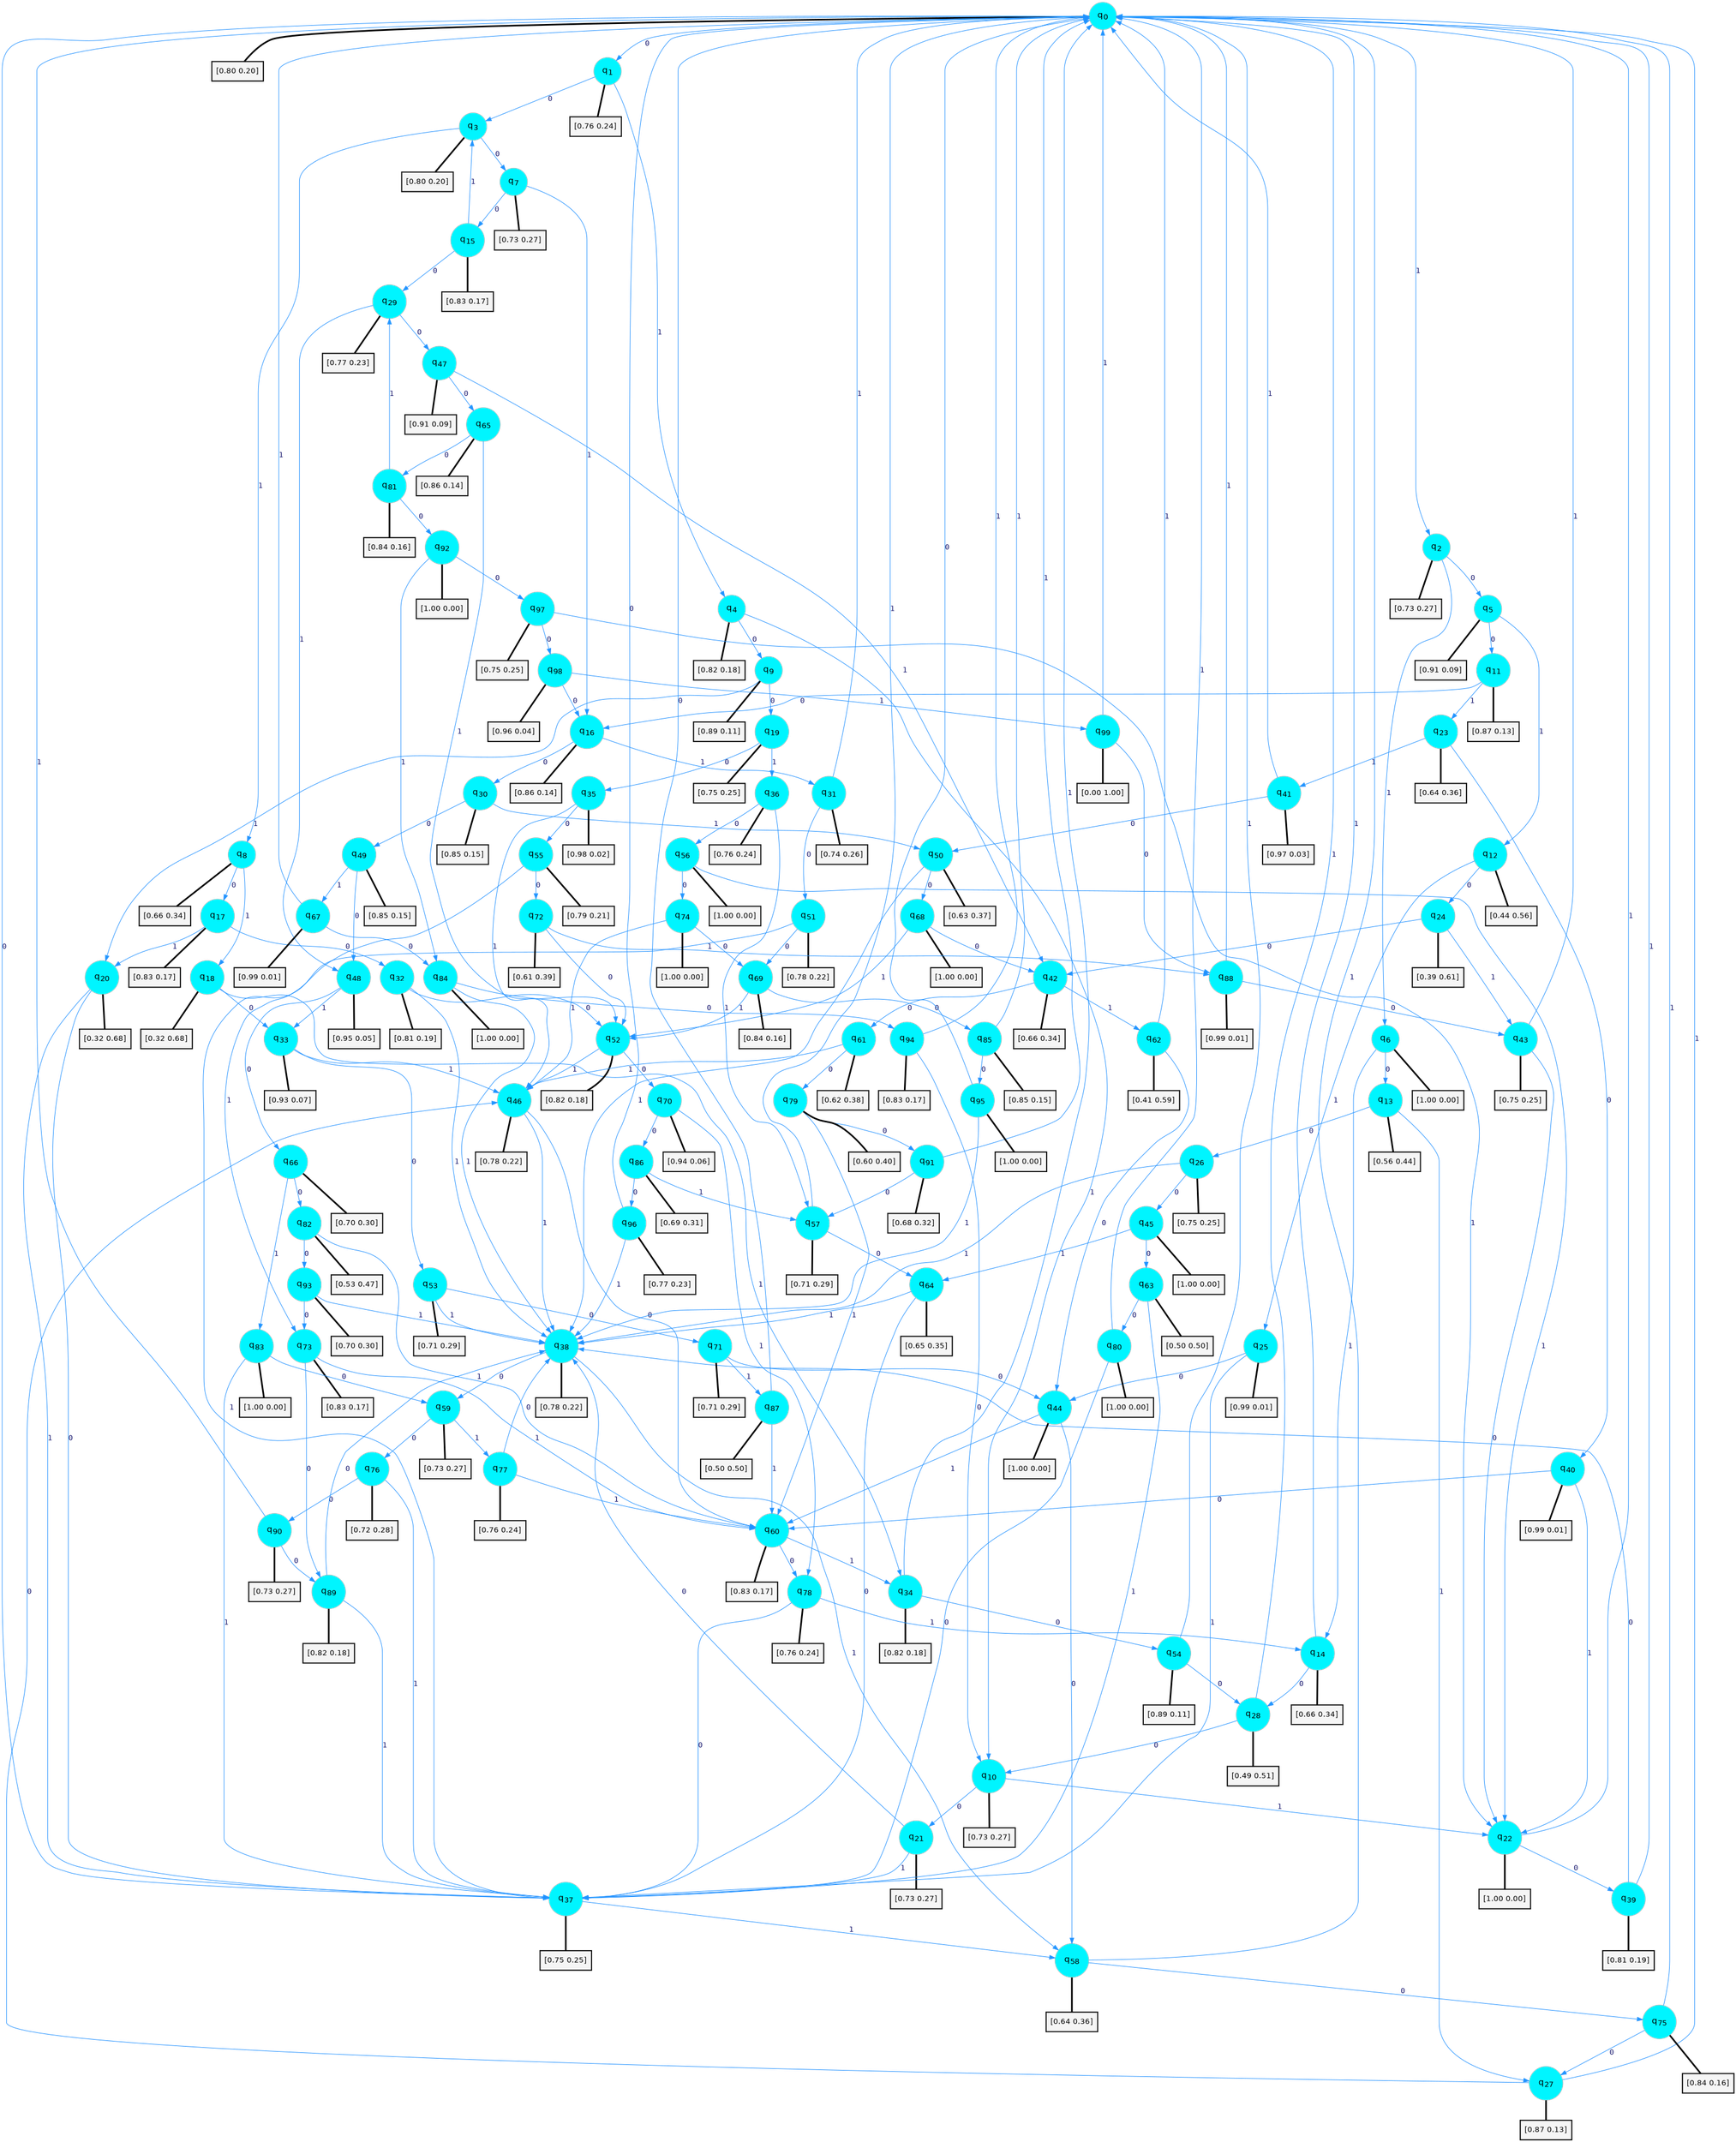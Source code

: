 digraph G {
graph [
bgcolor=transparent, dpi=300, rankdir=TD, size="40,25"];
node [
color=gray, fillcolor=turquoise1, fontcolor=black, fontname=Helvetica, fontsize=16, fontweight=bold, shape=circle, style=filled];
edge [
arrowsize=1, color=dodgerblue1, fontcolor=midnightblue, fontname=courier, fontweight=bold, penwidth=1, style=solid, weight=20];
0[label=<q<SUB>0</SUB>>];
1[label=<q<SUB>1</SUB>>];
2[label=<q<SUB>2</SUB>>];
3[label=<q<SUB>3</SUB>>];
4[label=<q<SUB>4</SUB>>];
5[label=<q<SUB>5</SUB>>];
6[label=<q<SUB>6</SUB>>];
7[label=<q<SUB>7</SUB>>];
8[label=<q<SUB>8</SUB>>];
9[label=<q<SUB>9</SUB>>];
10[label=<q<SUB>10</SUB>>];
11[label=<q<SUB>11</SUB>>];
12[label=<q<SUB>12</SUB>>];
13[label=<q<SUB>13</SUB>>];
14[label=<q<SUB>14</SUB>>];
15[label=<q<SUB>15</SUB>>];
16[label=<q<SUB>16</SUB>>];
17[label=<q<SUB>17</SUB>>];
18[label=<q<SUB>18</SUB>>];
19[label=<q<SUB>19</SUB>>];
20[label=<q<SUB>20</SUB>>];
21[label=<q<SUB>21</SUB>>];
22[label=<q<SUB>22</SUB>>];
23[label=<q<SUB>23</SUB>>];
24[label=<q<SUB>24</SUB>>];
25[label=<q<SUB>25</SUB>>];
26[label=<q<SUB>26</SUB>>];
27[label=<q<SUB>27</SUB>>];
28[label=<q<SUB>28</SUB>>];
29[label=<q<SUB>29</SUB>>];
30[label=<q<SUB>30</SUB>>];
31[label=<q<SUB>31</SUB>>];
32[label=<q<SUB>32</SUB>>];
33[label=<q<SUB>33</SUB>>];
34[label=<q<SUB>34</SUB>>];
35[label=<q<SUB>35</SUB>>];
36[label=<q<SUB>36</SUB>>];
37[label=<q<SUB>37</SUB>>];
38[label=<q<SUB>38</SUB>>];
39[label=<q<SUB>39</SUB>>];
40[label=<q<SUB>40</SUB>>];
41[label=<q<SUB>41</SUB>>];
42[label=<q<SUB>42</SUB>>];
43[label=<q<SUB>43</SUB>>];
44[label=<q<SUB>44</SUB>>];
45[label=<q<SUB>45</SUB>>];
46[label=<q<SUB>46</SUB>>];
47[label=<q<SUB>47</SUB>>];
48[label=<q<SUB>48</SUB>>];
49[label=<q<SUB>49</SUB>>];
50[label=<q<SUB>50</SUB>>];
51[label=<q<SUB>51</SUB>>];
52[label=<q<SUB>52</SUB>>];
53[label=<q<SUB>53</SUB>>];
54[label=<q<SUB>54</SUB>>];
55[label=<q<SUB>55</SUB>>];
56[label=<q<SUB>56</SUB>>];
57[label=<q<SUB>57</SUB>>];
58[label=<q<SUB>58</SUB>>];
59[label=<q<SUB>59</SUB>>];
60[label=<q<SUB>60</SUB>>];
61[label=<q<SUB>61</SUB>>];
62[label=<q<SUB>62</SUB>>];
63[label=<q<SUB>63</SUB>>];
64[label=<q<SUB>64</SUB>>];
65[label=<q<SUB>65</SUB>>];
66[label=<q<SUB>66</SUB>>];
67[label=<q<SUB>67</SUB>>];
68[label=<q<SUB>68</SUB>>];
69[label=<q<SUB>69</SUB>>];
70[label=<q<SUB>70</SUB>>];
71[label=<q<SUB>71</SUB>>];
72[label=<q<SUB>72</SUB>>];
73[label=<q<SUB>73</SUB>>];
74[label=<q<SUB>74</SUB>>];
75[label=<q<SUB>75</SUB>>];
76[label=<q<SUB>76</SUB>>];
77[label=<q<SUB>77</SUB>>];
78[label=<q<SUB>78</SUB>>];
79[label=<q<SUB>79</SUB>>];
80[label=<q<SUB>80</SUB>>];
81[label=<q<SUB>81</SUB>>];
82[label=<q<SUB>82</SUB>>];
83[label=<q<SUB>83</SUB>>];
84[label=<q<SUB>84</SUB>>];
85[label=<q<SUB>85</SUB>>];
86[label=<q<SUB>86</SUB>>];
87[label=<q<SUB>87</SUB>>];
88[label=<q<SUB>88</SUB>>];
89[label=<q<SUB>89</SUB>>];
90[label=<q<SUB>90</SUB>>];
91[label=<q<SUB>91</SUB>>];
92[label=<q<SUB>92</SUB>>];
93[label=<q<SUB>93</SUB>>];
94[label=<q<SUB>94</SUB>>];
95[label=<q<SUB>95</SUB>>];
96[label=<q<SUB>96</SUB>>];
97[label=<q<SUB>97</SUB>>];
98[label=<q<SUB>98</SUB>>];
99[label=<q<SUB>99</SUB>>];
100[label="[0.80 0.20]", shape=box,fontcolor=black, fontname=Helvetica, fontsize=14, penwidth=2, fillcolor=whitesmoke,color=black];
101[label="[0.76 0.24]", shape=box,fontcolor=black, fontname=Helvetica, fontsize=14, penwidth=2, fillcolor=whitesmoke,color=black];
102[label="[0.73 0.27]", shape=box,fontcolor=black, fontname=Helvetica, fontsize=14, penwidth=2, fillcolor=whitesmoke,color=black];
103[label="[0.80 0.20]", shape=box,fontcolor=black, fontname=Helvetica, fontsize=14, penwidth=2, fillcolor=whitesmoke,color=black];
104[label="[0.82 0.18]", shape=box,fontcolor=black, fontname=Helvetica, fontsize=14, penwidth=2, fillcolor=whitesmoke,color=black];
105[label="[0.91 0.09]", shape=box,fontcolor=black, fontname=Helvetica, fontsize=14, penwidth=2, fillcolor=whitesmoke,color=black];
106[label="[1.00 0.00]", shape=box,fontcolor=black, fontname=Helvetica, fontsize=14, penwidth=2, fillcolor=whitesmoke,color=black];
107[label="[0.73 0.27]", shape=box,fontcolor=black, fontname=Helvetica, fontsize=14, penwidth=2, fillcolor=whitesmoke,color=black];
108[label="[0.66 0.34]", shape=box,fontcolor=black, fontname=Helvetica, fontsize=14, penwidth=2, fillcolor=whitesmoke,color=black];
109[label="[0.89 0.11]", shape=box,fontcolor=black, fontname=Helvetica, fontsize=14, penwidth=2, fillcolor=whitesmoke,color=black];
110[label="[0.73 0.27]", shape=box,fontcolor=black, fontname=Helvetica, fontsize=14, penwidth=2, fillcolor=whitesmoke,color=black];
111[label="[0.87 0.13]", shape=box,fontcolor=black, fontname=Helvetica, fontsize=14, penwidth=2, fillcolor=whitesmoke,color=black];
112[label="[0.44 0.56]", shape=box,fontcolor=black, fontname=Helvetica, fontsize=14, penwidth=2, fillcolor=whitesmoke,color=black];
113[label="[0.56 0.44]", shape=box,fontcolor=black, fontname=Helvetica, fontsize=14, penwidth=2, fillcolor=whitesmoke,color=black];
114[label="[0.66 0.34]", shape=box,fontcolor=black, fontname=Helvetica, fontsize=14, penwidth=2, fillcolor=whitesmoke,color=black];
115[label="[0.83 0.17]", shape=box,fontcolor=black, fontname=Helvetica, fontsize=14, penwidth=2, fillcolor=whitesmoke,color=black];
116[label="[0.86 0.14]", shape=box,fontcolor=black, fontname=Helvetica, fontsize=14, penwidth=2, fillcolor=whitesmoke,color=black];
117[label="[0.83 0.17]", shape=box,fontcolor=black, fontname=Helvetica, fontsize=14, penwidth=2, fillcolor=whitesmoke,color=black];
118[label="[0.32 0.68]", shape=box,fontcolor=black, fontname=Helvetica, fontsize=14, penwidth=2, fillcolor=whitesmoke,color=black];
119[label="[0.75 0.25]", shape=box,fontcolor=black, fontname=Helvetica, fontsize=14, penwidth=2, fillcolor=whitesmoke,color=black];
120[label="[0.32 0.68]", shape=box,fontcolor=black, fontname=Helvetica, fontsize=14, penwidth=2, fillcolor=whitesmoke,color=black];
121[label="[0.73 0.27]", shape=box,fontcolor=black, fontname=Helvetica, fontsize=14, penwidth=2, fillcolor=whitesmoke,color=black];
122[label="[1.00 0.00]", shape=box,fontcolor=black, fontname=Helvetica, fontsize=14, penwidth=2, fillcolor=whitesmoke,color=black];
123[label="[0.64 0.36]", shape=box,fontcolor=black, fontname=Helvetica, fontsize=14, penwidth=2, fillcolor=whitesmoke,color=black];
124[label="[0.39 0.61]", shape=box,fontcolor=black, fontname=Helvetica, fontsize=14, penwidth=2, fillcolor=whitesmoke,color=black];
125[label="[0.99 0.01]", shape=box,fontcolor=black, fontname=Helvetica, fontsize=14, penwidth=2, fillcolor=whitesmoke,color=black];
126[label="[0.75 0.25]", shape=box,fontcolor=black, fontname=Helvetica, fontsize=14, penwidth=2, fillcolor=whitesmoke,color=black];
127[label="[0.87 0.13]", shape=box,fontcolor=black, fontname=Helvetica, fontsize=14, penwidth=2, fillcolor=whitesmoke,color=black];
128[label="[0.49 0.51]", shape=box,fontcolor=black, fontname=Helvetica, fontsize=14, penwidth=2, fillcolor=whitesmoke,color=black];
129[label="[0.77 0.23]", shape=box,fontcolor=black, fontname=Helvetica, fontsize=14, penwidth=2, fillcolor=whitesmoke,color=black];
130[label="[0.85 0.15]", shape=box,fontcolor=black, fontname=Helvetica, fontsize=14, penwidth=2, fillcolor=whitesmoke,color=black];
131[label="[0.74 0.26]", shape=box,fontcolor=black, fontname=Helvetica, fontsize=14, penwidth=2, fillcolor=whitesmoke,color=black];
132[label="[0.81 0.19]", shape=box,fontcolor=black, fontname=Helvetica, fontsize=14, penwidth=2, fillcolor=whitesmoke,color=black];
133[label="[0.93 0.07]", shape=box,fontcolor=black, fontname=Helvetica, fontsize=14, penwidth=2, fillcolor=whitesmoke,color=black];
134[label="[0.82 0.18]", shape=box,fontcolor=black, fontname=Helvetica, fontsize=14, penwidth=2, fillcolor=whitesmoke,color=black];
135[label="[0.98 0.02]", shape=box,fontcolor=black, fontname=Helvetica, fontsize=14, penwidth=2, fillcolor=whitesmoke,color=black];
136[label="[0.76 0.24]", shape=box,fontcolor=black, fontname=Helvetica, fontsize=14, penwidth=2, fillcolor=whitesmoke,color=black];
137[label="[0.75 0.25]", shape=box,fontcolor=black, fontname=Helvetica, fontsize=14, penwidth=2, fillcolor=whitesmoke,color=black];
138[label="[0.78 0.22]", shape=box,fontcolor=black, fontname=Helvetica, fontsize=14, penwidth=2, fillcolor=whitesmoke,color=black];
139[label="[0.81 0.19]", shape=box,fontcolor=black, fontname=Helvetica, fontsize=14, penwidth=2, fillcolor=whitesmoke,color=black];
140[label="[0.99 0.01]", shape=box,fontcolor=black, fontname=Helvetica, fontsize=14, penwidth=2, fillcolor=whitesmoke,color=black];
141[label="[0.97 0.03]", shape=box,fontcolor=black, fontname=Helvetica, fontsize=14, penwidth=2, fillcolor=whitesmoke,color=black];
142[label="[0.66 0.34]", shape=box,fontcolor=black, fontname=Helvetica, fontsize=14, penwidth=2, fillcolor=whitesmoke,color=black];
143[label="[0.75 0.25]", shape=box,fontcolor=black, fontname=Helvetica, fontsize=14, penwidth=2, fillcolor=whitesmoke,color=black];
144[label="[1.00 0.00]", shape=box,fontcolor=black, fontname=Helvetica, fontsize=14, penwidth=2, fillcolor=whitesmoke,color=black];
145[label="[1.00 0.00]", shape=box,fontcolor=black, fontname=Helvetica, fontsize=14, penwidth=2, fillcolor=whitesmoke,color=black];
146[label="[0.78 0.22]", shape=box,fontcolor=black, fontname=Helvetica, fontsize=14, penwidth=2, fillcolor=whitesmoke,color=black];
147[label="[0.91 0.09]", shape=box,fontcolor=black, fontname=Helvetica, fontsize=14, penwidth=2, fillcolor=whitesmoke,color=black];
148[label="[0.95 0.05]", shape=box,fontcolor=black, fontname=Helvetica, fontsize=14, penwidth=2, fillcolor=whitesmoke,color=black];
149[label="[0.85 0.15]", shape=box,fontcolor=black, fontname=Helvetica, fontsize=14, penwidth=2, fillcolor=whitesmoke,color=black];
150[label="[0.63 0.37]", shape=box,fontcolor=black, fontname=Helvetica, fontsize=14, penwidth=2, fillcolor=whitesmoke,color=black];
151[label="[0.78 0.22]", shape=box,fontcolor=black, fontname=Helvetica, fontsize=14, penwidth=2, fillcolor=whitesmoke,color=black];
152[label="[0.82 0.18]", shape=box,fontcolor=black, fontname=Helvetica, fontsize=14, penwidth=2, fillcolor=whitesmoke,color=black];
153[label="[0.71 0.29]", shape=box,fontcolor=black, fontname=Helvetica, fontsize=14, penwidth=2, fillcolor=whitesmoke,color=black];
154[label="[0.89 0.11]", shape=box,fontcolor=black, fontname=Helvetica, fontsize=14, penwidth=2, fillcolor=whitesmoke,color=black];
155[label="[0.79 0.21]", shape=box,fontcolor=black, fontname=Helvetica, fontsize=14, penwidth=2, fillcolor=whitesmoke,color=black];
156[label="[1.00 0.00]", shape=box,fontcolor=black, fontname=Helvetica, fontsize=14, penwidth=2, fillcolor=whitesmoke,color=black];
157[label="[0.71 0.29]", shape=box,fontcolor=black, fontname=Helvetica, fontsize=14, penwidth=2, fillcolor=whitesmoke,color=black];
158[label="[0.64 0.36]", shape=box,fontcolor=black, fontname=Helvetica, fontsize=14, penwidth=2, fillcolor=whitesmoke,color=black];
159[label="[0.73 0.27]", shape=box,fontcolor=black, fontname=Helvetica, fontsize=14, penwidth=2, fillcolor=whitesmoke,color=black];
160[label="[0.83 0.17]", shape=box,fontcolor=black, fontname=Helvetica, fontsize=14, penwidth=2, fillcolor=whitesmoke,color=black];
161[label="[0.62 0.38]", shape=box,fontcolor=black, fontname=Helvetica, fontsize=14, penwidth=2, fillcolor=whitesmoke,color=black];
162[label="[0.41 0.59]", shape=box,fontcolor=black, fontname=Helvetica, fontsize=14, penwidth=2, fillcolor=whitesmoke,color=black];
163[label="[0.50 0.50]", shape=box,fontcolor=black, fontname=Helvetica, fontsize=14, penwidth=2, fillcolor=whitesmoke,color=black];
164[label="[0.65 0.35]", shape=box,fontcolor=black, fontname=Helvetica, fontsize=14, penwidth=2, fillcolor=whitesmoke,color=black];
165[label="[0.86 0.14]", shape=box,fontcolor=black, fontname=Helvetica, fontsize=14, penwidth=2, fillcolor=whitesmoke,color=black];
166[label="[0.70 0.30]", shape=box,fontcolor=black, fontname=Helvetica, fontsize=14, penwidth=2, fillcolor=whitesmoke,color=black];
167[label="[0.99 0.01]", shape=box,fontcolor=black, fontname=Helvetica, fontsize=14, penwidth=2, fillcolor=whitesmoke,color=black];
168[label="[1.00 0.00]", shape=box,fontcolor=black, fontname=Helvetica, fontsize=14, penwidth=2, fillcolor=whitesmoke,color=black];
169[label="[0.84 0.16]", shape=box,fontcolor=black, fontname=Helvetica, fontsize=14, penwidth=2, fillcolor=whitesmoke,color=black];
170[label="[0.94 0.06]", shape=box,fontcolor=black, fontname=Helvetica, fontsize=14, penwidth=2, fillcolor=whitesmoke,color=black];
171[label="[0.71 0.29]", shape=box,fontcolor=black, fontname=Helvetica, fontsize=14, penwidth=2, fillcolor=whitesmoke,color=black];
172[label="[0.61 0.39]", shape=box,fontcolor=black, fontname=Helvetica, fontsize=14, penwidth=2, fillcolor=whitesmoke,color=black];
173[label="[0.83 0.17]", shape=box,fontcolor=black, fontname=Helvetica, fontsize=14, penwidth=2, fillcolor=whitesmoke,color=black];
174[label="[1.00 0.00]", shape=box,fontcolor=black, fontname=Helvetica, fontsize=14, penwidth=2, fillcolor=whitesmoke,color=black];
175[label="[0.84 0.16]", shape=box,fontcolor=black, fontname=Helvetica, fontsize=14, penwidth=2, fillcolor=whitesmoke,color=black];
176[label="[0.72 0.28]", shape=box,fontcolor=black, fontname=Helvetica, fontsize=14, penwidth=2, fillcolor=whitesmoke,color=black];
177[label="[0.76 0.24]", shape=box,fontcolor=black, fontname=Helvetica, fontsize=14, penwidth=2, fillcolor=whitesmoke,color=black];
178[label="[0.76 0.24]", shape=box,fontcolor=black, fontname=Helvetica, fontsize=14, penwidth=2, fillcolor=whitesmoke,color=black];
179[label="[0.60 0.40]", shape=box,fontcolor=black, fontname=Helvetica, fontsize=14, penwidth=2, fillcolor=whitesmoke,color=black];
180[label="[1.00 0.00]", shape=box,fontcolor=black, fontname=Helvetica, fontsize=14, penwidth=2, fillcolor=whitesmoke,color=black];
181[label="[0.84 0.16]", shape=box,fontcolor=black, fontname=Helvetica, fontsize=14, penwidth=2, fillcolor=whitesmoke,color=black];
182[label="[0.53 0.47]", shape=box,fontcolor=black, fontname=Helvetica, fontsize=14, penwidth=2, fillcolor=whitesmoke,color=black];
183[label="[1.00 0.00]", shape=box,fontcolor=black, fontname=Helvetica, fontsize=14, penwidth=2, fillcolor=whitesmoke,color=black];
184[label="[1.00 0.00]", shape=box,fontcolor=black, fontname=Helvetica, fontsize=14, penwidth=2, fillcolor=whitesmoke,color=black];
185[label="[0.85 0.15]", shape=box,fontcolor=black, fontname=Helvetica, fontsize=14, penwidth=2, fillcolor=whitesmoke,color=black];
186[label="[0.69 0.31]", shape=box,fontcolor=black, fontname=Helvetica, fontsize=14, penwidth=2, fillcolor=whitesmoke,color=black];
187[label="[0.50 0.50]", shape=box,fontcolor=black, fontname=Helvetica, fontsize=14, penwidth=2, fillcolor=whitesmoke,color=black];
188[label="[0.99 0.01]", shape=box,fontcolor=black, fontname=Helvetica, fontsize=14, penwidth=2, fillcolor=whitesmoke,color=black];
189[label="[0.82 0.18]", shape=box,fontcolor=black, fontname=Helvetica, fontsize=14, penwidth=2, fillcolor=whitesmoke,color=black];
190[label="[0.73 0.27]", shape=box,fontcolor=black, fontname=Helvetica, fontsize=14, penwidth=2, fillcolor=whitesmoke,color=black];
191[label="[0.68 0.32]", shape=box,fontcolor=black, fontname=Helvetica, fontsize=14, penwidth=2, fillcolor=whitesmoke,color=black];
192[label="[1.00 0.00]", shape=box,fontcolor=black, fontname=Helvetica, fontsize=14, penwidth=2, fillcolor=whitesmoke,color=black];
193[label="[0.70 0.30]", shape=box,fontcolor=black, fontname=Helvetica, fontsize=14, penwidth=2, fillcolor=whitesmoke,color=black];
194[label="[0.83 0.17]", shape=box,fontcolor=black, fontname=Helvetica, fontsize=14, penwidth=2, fillcolor=whitesmoke,color=black];
195[label="[1.00 0.00]", shape=box,fontcolor=black, fontname=Helvetica, fontsize=14, penwidth=2, fillcolor=whitesmoke,color=black];
196[label="[0.77 0.23]", shape=box,fontcolor=black, fontname=Helvetica, fontsize=14, penwidth=2, fillcolor=whitesmoke,color=black];
197[label="[0.75 0.25]", shape=box,fontcolor=black, fontname=Helvetica, fontsize=14, penwidth=2, fillcolor=whitesmoke,color=black];
198[label="[0.96 0.04]", shape=box,fontcolor=black, fontname=Helvetica, fontsize=14, penwidth=2, fillcolor=whitesmoke,color=black];
199[label="[0.00 1.00]", shape=box,fontcolor=black, fontname=Helvetica, fontsize=14, penwidth=2, fillcolor=whitesmoke,color=black];
0->1 [label=0];
0->2 [label=1];
0->100 [arrowhead=none, penwidth=3,color=black];
1->3 [label=0];
1->4 [label=1];
1->101 [arrowhead=none, penwidth=3,color=black];
2->5 [label=0];
2->6 [label=1];
2->102 [arrowhead=none, penwidth=3,color=black];
3->7 [label=0];
3->8 [label=1];
3->103 [arrowhead=none, penwidth=3,color=black];
4->9 [label=0];
4->10 [label=1];
4->104 [arrowhead=none, penwidth=3,color=black];
5->11 [label=0];
5->12 [label=1];
5->105 [arrowhead=none, penwidth=3,color=black];
6->13 [label=0];
6->14 [label=1];
6->106 [arrowhead=none, penwidth=3,color=black];
7->15 [label=0];
7->16 [label=1];
7->107 [arrowhead=none, penwidth=3,color=black];
8->17 [label=0];
8->18 [label=1];
8->108 [arrowhead=none, penwidth=3,color=black];
9->19 [label=0];
9->20 [label=1];
9->109 [arrowhead=none, penwidth=3,color=black];
10->21 [label=0];
10->22 [label=1];
10->110 [arrowhead=none, penwidth=3,color=black];
11->16 [label=0];
11->23 [label=1];
11->111 [arrowhead=none, penwidth=3,color=black];
12->24 [label=0];
12->25 [label=1];
12->112 [arrowhead=none, penwidth=3,color=black];
13->26 [label=0];
13->27 [label=1];
13->113 [arrowhead=none, penwidth=3,color=black];
14->28 [label=0];
14->0 [label=1];
14->114 [arrowhead=none, penwidth=3,color=black];
15->29 [label=0];
15->3 [label=1];
15->115 [arrowhead=none, penwidth=3,color=black];
16->30 [label=0];
16->31 [label=1];
16->116 [arrowhead=none, penwidth=3,color=black];
17->32 [label=0];
17->20 [label=1];
17->117 [arrowhead=none, penwidth=3,color=black];
18->33 [label=0];
18->34 [label=1];
18->118 [arrowhead=none, penwidth=3,color=black];
19->35 [label=0];
19->36 [label=1];
19->119 [arrowhead=none, penwidth=3,color=black];
20->37 [label=0];
20->37 [label=1];
20->120 [arrowhead=none, penwidth=3,color=black];
21->38 [label=0];
21->37 [label=1];
21->121 [arrowhead=none, penwidth=3,color=black];
22->39 [label=0];
22->0 [label=1];
22->122 [arrowhead=none, penwidth=3,color=black];
23->40 [label=0];
23->41 [label=1];
23->123 [arrowhead=none, penwidth=3,color=black];
24->42 [label=0];
24->43 [label=1];
24->124 [arrowhead=none, penwidth=3,color=black];
25->44 [label=0];
25->37 [label=1];
25->125 [arrowhead=none, penwidth=3,color=black];
26->45 [label=0];
26->38 [label=1];
26->126 [arrowhead=none, penwidth=3,color=black];
27->46 [label=0];
27->0 [label=1];
27->127 [arrowhead=none, penwidth=3,color=black];
28->10 [label=0];
28->0 [label=1];
28->128 [arrowhead=none, penwidth=3,color=black];
29->47 [label=0];
29->48 [label=1];
29->129 [arrowhead=none, penwidth=3,color=black];
30->49 [label=0];
30->50 [label=1];
30->130 [arrowhead=none, penwidth=3,color=black];
31->51 [label=0];
31->0 [label=1];
31->131 [arrowhead=none, penwidth=3,color=black];
32->52 [label=0];
32->38 [label=1];
32->132 [arrowhead=none, penwidth=3,color=black];
33->53 [label=0];
33->46 [label=1];
33->133 [arrowhead=none, penwidth=3,color=black];
34->54 [label=0];
34->0 [label=1];
34->134 [arrowhead=none, penwidth=3,color=black];
35->55 [label=0];
35->46 [label=1];
35->135 [arrowhead=none, penwidth=3,color=black];
36->56 [label=0];
36->57 [label=1];
36->136 [arrowhead=none, penwidth=3,color=black];
37->0 [label=0];
37->58 [label=1];
37->137 [arrowhead=none, penwidth=3,color=black];
38->59 [label=0];
38->58 [label=1];
38->138 [arrowhead=none, penwidth=3,color=black];
39->38 [label=0];
39->0 [label=1];
39->139 [arrowhead=none, penwidth=3,color=black];
40->60 [label=0];
40->22 [label=1];
40->140 [arrowhead=none, penwidth=3,color=black];
41->50 [label=0];
41->0 [label=1];
41->141 [arrowhead=none, penwidth=3,color=black];
42->61 [label=0];
42->62 [label=1];
42->142 [arrowhead=none, penwidth=3,color=black];
43->22 [label=0];
43->0 [label=1];
43->143 [arrowhead=none, penwidth=3,color=black];
44->58 [label=0];
44->60 [label=1];
44->144 [arrowhead=none, penwidth=3,color=black];
45->63 [label=0];
45->64 [label=1];
45->145 [arrowhead=none, penwidth=3,color=black];
46->60 [label=0];
46->38 [label=1];
46->146 [arrowhead=none, penwidth=3,color=black];
47->65 [label=0];
47->42 [label=1];
47->147 [arrowhead=none, penwidth=3,color=black];
48->66 [label=0];
48->33 [label=1];
48->148 [arrowhead=none, penwidth=3,color=black];
49->48 [label=0];
49->67 [label=1];
49->149 [arrowhead=none, penwidth=3,color=black];
50->68 [label=0];
50->38 [label=1];
50->150 [arrowhead=none, penwidth=3,color=black];
51->69 [label=0];
51->37 [label=1];
51->151 [arrowhead=none, penwidth=3,color=black];
52->70 [label=0];
52->46 [label=1];
52->152 [arrowhead=none, penwidth=3,color=black];
53->71 [label=0];
53->38 [label=1];
53->153 [arrowhead=none, penwidth=3,color=black];
54->28 [label=0];
54->0 [label=1];
54->154 [arrowhead=none, penwidth=3,color=black];
55->72 [label=0];
55->73 [label=1];
55->155 [arrowhead=none, penwidth=3,color=black];
56->74 [label=0];
56->22 [label=1];
56->156 [arrowhead=none, penwidth=3,color=black];
57->64 [label=0];
57->0 [label=1];
57->157 [arrowhead=none, penwidth=3,color=black];
58->75 [label=0];
58->0 [label=1];
58->158 [arrowhead=none, penwidth=3,color=black];
59->76 [label=0];
59->77 [label=1];
59->159 [arrowhead=none, penwidth=3,color=black];
60->78 [label=0];
60->34 [label=1];
60->160 [arrowhead=none, penwidth=3,color=black];
61->79 [label=0];
61->46 [label=1];
61->161 [arrowhead=none, penwidth=3,color=black];
62->44 [label=0];
62->0 [label=1];
62->162 [arrowhead=none, penwidth=3,color=black];
63->80 [label=0];
63->37 [label=1];
63->163 [arrowhead=none, penwidth=3,color=black];
64->37 [label=0];
64->38 [label=1];
64->164 [arrowhead=none, penwidth=3,color=black];
65->81 [label=0];
65->52 [label=1];
65->165 [arrowhead=none, penwidth=3,color=black];
66->82 [label=0];
66->83 [label=1];
66->166 [arrowhead=none, penwidth=3,color=black];
67->84 [label=0];
67->0 [label=1];
67->167 [arrowhead=none, penwidth=3,color=black];
68->42 [label=0];
68->52 [label=1];
68->168 [arrowhead=none, penwidth=3,color=black];
69->85 [label=0];
69->52 [label=1];
69->169 [arrowhead=none, penwidth=3,color=black];
70->86 [label=0];
70->78 [label=1];
70->170 [arrowhead=none, penwidth=3,color=black];
71->44 [label=0];
71->87 [label=1];
71->171 [arrowhead=none, penwidth=3,color=black];
72->52 [label=0];
72->88 [label=1];
72->172 [arrowhead=none, penwidth=3,color=black];
73->89 [label=0];
73->60 [label=1];
73->173 [arrowhead=none, penwidth=3,color=black];
74->69 [label=0];
74->46 [label=1];
74->174 [arrowhead=none, penwidth=3,color=black];
75->27 [label=0];
75->0 [label=1];
75->175 [arrowhead=none, penwidth=3,color=black];
76->90 [label=0];
76->37 [label=1];
76->176 [arrowhead=none, penwidth=3,color=black];
77->38 [label=0];
77->60 [label=1];
77->177 [arrowhead=none, penwidth=3,color=black];
78->37 [label=0];
78->14 [label=1];
78->178 [arrowhead=none, penwidth=3,color=black];
79->91 [label=0];
79->60 [label=1];
79->179 [arrowhead=none, penwidth=3,color=black];
80->37 [label=0];
80->0 [label=1];
80->180 [arrowhead=none, penwidth=3,color=black];
81->92 [label=0];
81->29 [label=1];
81->181 [arrowhead=none, penwidth=3,color=black];
82->93 [label=0];
82->60 [label=1];
82->182 [arrowhead=none, penwidth=3,color=black];
83->59 [label=0];
83->37 [label=1];
83->183 [arrowhead=none, penwidth=3,color=black];
84->94 [label=0];
84->38 [label=1];
84->184 [arrowhead=none, penwidth=3,color=black];
85->95 [label=0];
85->0 [label=1];
85->185 [arrowhead=none, penwidth=3,color=black];
86->96 [label=0];
86->57 [label=1];
86->186 [arrowhead=none, penwidth=3,color=black];
87->0 [label=0];
87->60 [label=1];
87->187 [arrowhead=none, penwidth=3,color=black];
88->43 [label=0];
88->0 [label=1];
88->188 [arrowhead=none, penwidth=3,color=black];
89->38 [label=0];
89->37 [label=1];
89->189 [arrowhead=none, penwidth=3,color=black];
90->89 [label=0];
90->0 [label=1];
90->190 [arrowhead=none, penwidth=3,color=black];
91->57 [label=0];
91->0 [label=1];
91->191 [arrowhead=none, penwidth=3,color=black];
92->97 [label=0];
92->84 [label=1];
92->192 [arrowhead=none, penwidth=3,color=black];
93->73 [label=0];
93->38 [label=1];
93->193 [arrowhead=none, penwidth=3,color=black];
94->10 [label=0];
94->0 [label=1];
94->194 [arrowhead=none, penwidth=3,color=black];
95->0 [label=0];
95->38 [label=1];
95->195 [arrowhead=none, penwidth=3,color=black];
96->0 [label=0];
96->38 [label=1];
96->196 [arrowhead=none, penwidth=3,color=black];
97->98 [label=0];
97->22 [label=1];
97->197 [arrowhead=none, penwidth=3,color=black];
98->16 [label=0];
98->99 [label=1];
98->198 [arrowhead=none, penwidth=3,color=black];
99->88 [label=0];
99->0 [label=1];
99->199 [arrowhead=none, penwidth=3,color=black];
}
